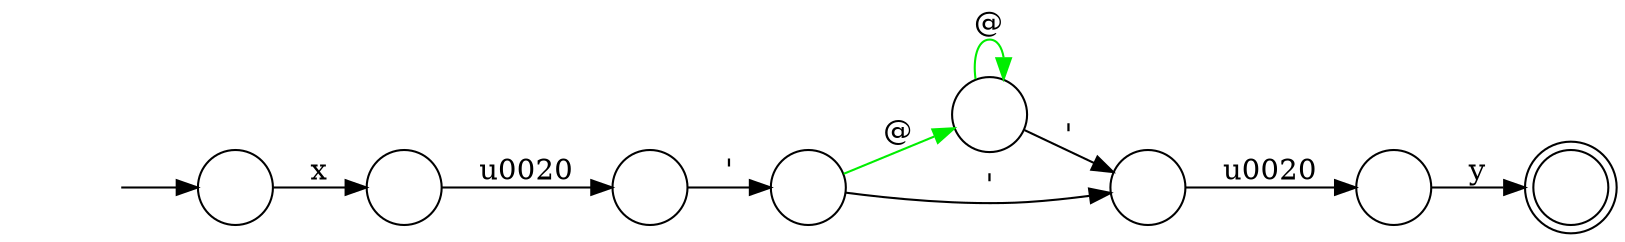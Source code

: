 digraph Automaton {
  rankdir = LR;
  0 [shape=circle,label=""];
  initial [shape=plaintext,label=""];
  initial -> 0
  0 -> 1 [label="x"]
  1 [shape=circle,label=""];
  1 -> 2 [label="\u0020"]
  2 [shape=circle,label=""];
  2 -> 3 [label="'"]
  3 [shape=circle,label=""];
  3 -> 4 [label="@",color=green2]
  3 -> 5 [label="'"]
  4 [shape=circle,label=""];
  4 -> 4 [label="@",color=green2]
  4 -> 5 [label="'"]
  5 [shape=circle,label=""];
  5 -> 6 [label="\u0020"]
  6 [shape=circle,label=""];
  6 -> 7 [label="y"]
  7 [shape=doublecircle,label=""];
}
